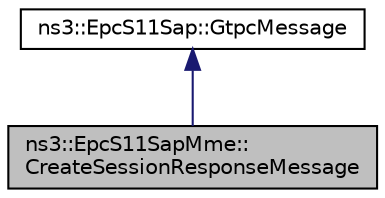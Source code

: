 digraph "ns3::EpcS11SapMme::CreateSessionResponseMessage"
{
 // LATEX_PDF_SIZE
  edge [fontname="Helvetica",fontsize="10",labelfontname="Helvetica",labelfontsize="10"];
  node [fontname="Helvetica",fontsize="10",shape=record];
  Node1 [label="ns3::EpcS11SapMme::\lCreateSessionResponseMessage",height=0.2,width=0.4,color="black", fillcolor="grey75", style="filled", fontcolor="black",tooltip="Create Session Response message, see 3GPP TS 29.274 7.2.2."];
  Node2 -> Node1 [dir="back",color="midnightblue",fontsize="10",style="solid",fontname="Helvetica"];
  Node2 [label="ns3::EpcS11Sap::GtpcMessage",height=0.2,width=0.4,color="black", fillcolor="white", style="filled",URL="$structns3_1_1_epc_s11_sap_1_1_gtpc_message.html",tooltip="GTPC message."];
}
